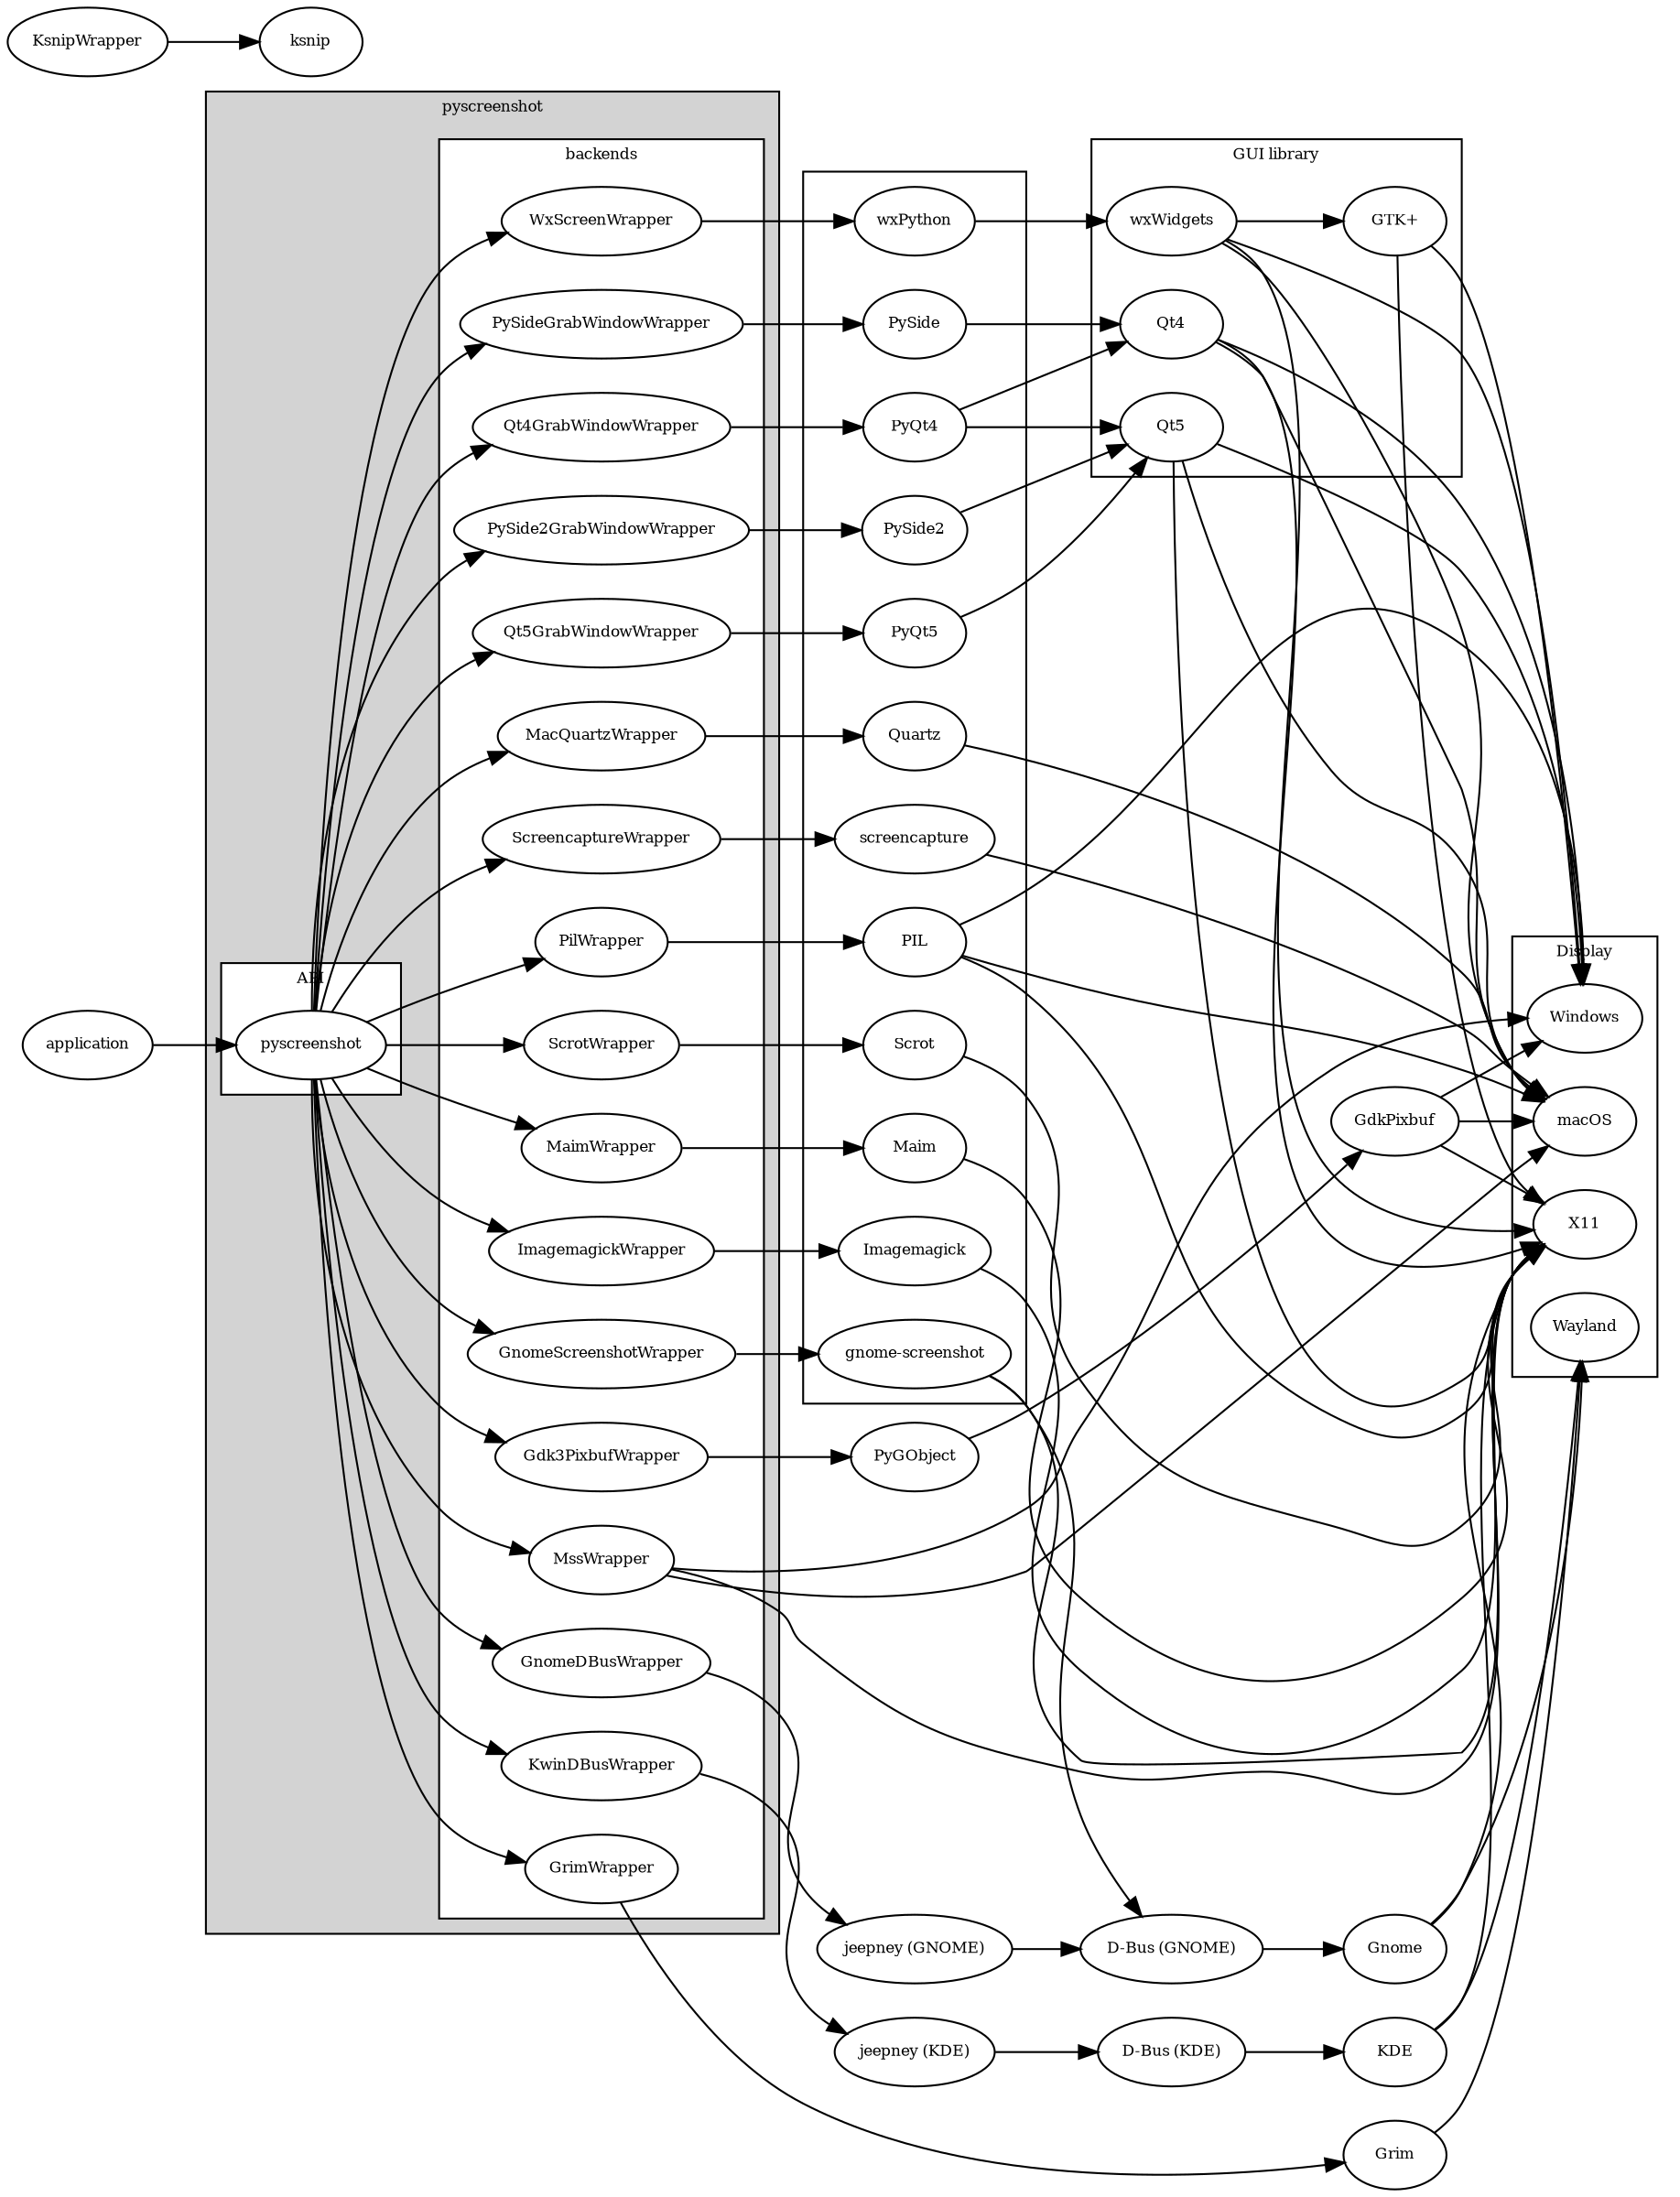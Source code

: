 digraph G {
    rankdir=LR;
    node [fontsize=8];
    fontsize=8;

    subgraph cluster_0 {
        label = "pyscreenshot";
        style=filled;
        fillcolor=lightgrey;
        subgraph cluster_1 {
            label = "API";
            style=filled;
            fillcolor=white;

            pyscreenshot;
        }
        subgraph cluster_2 {
            style=filled;
            fillcolor=white;
            label = "backends";

            pyscreenshot -> Qt4GrabWindowWrapper;
            pyscreenshot -> Qt5GrabWindowWrapper;
            pyscreenshot -> PySideGrabWindowWrapper;
            pyscreenshot -> PySide2GrabWindowWrapper;
            pyscreenshot -> PilWrapper;
            pyscreenshot -> ImagemagickWrapper;
            pyscreenshot -> WxScreenWrapper;
            pyscreenshot -> ScrotWrapper;
            pyscreenshot -> MaimWrapper;
            pyscreenshot -> MacQuartzWrapper
            pyscreenshot -> ScreencaptureWrapper
            pyscreenshot -> Gdk3PixbufWrapper
            pyscreenshot -> GnomeScreenshotWrapper
            pyscreenshot -> GnomeDBusWrapper
            pyscreenshot -> KwinDBusWrapper
            pyscreenshot -> MssWrapper
            pyscreenshot -> GrimWrapper;
        }
    }
    subgraph cluster_3 {
        PIL;
        wxPython;
        PyQt4;
        PyQt5;
        PySide;
        PySide2;
        screencapture;
        Quartz;
        Scrot;
        Maim;
        Imagemagick;
        "gnome-screenshot";
    }
    subgraph cluster_4 {
        label = "GUI library";
        Qt4;
        Qt5;
        wxWidgets;
        "GTK+";
    }
    subgraph cluster_5 {
        label = "Display";
        Windows;
        macOS;
        X11;
        Wayland;
    }
    Qt4GrabWindowWrapper -> PyQt4 -> Qt4;
    PyQt4 -> Qt5;
    Qt5GrabWindowWrapper -> PyQt5 -> Qt5;
    PySideGrabWindowWrapper -> PySide -> Qt4;
    PySide2GrabWindowWrapper -> PySide2 -> Qt5;
    
    Qt4 -> macOS;
    Qt4 -> Windows;
    Qt4 -> X11;
    Qt5 -> macOS;
    Qt5 -> Windows;
    Qt5 -> X11;

    PilWrapper -> PIL -> Windows;
    PIL -> macOS;
    PIL -> X11;
    ImagemagickWrapper -> Imagemagick -> X11;
    ScrotWrapper -> Scrot -> X11;
    KsnipWrapper -> ksnip;
    MaimWrapper -> Maim -> X11;

    Gnome -> Wayland;
    Gnome -> X11;
    KDE -> Wayland;
    KDE -> X11;

    "D-Bus (GNOME)" -> Gnome;
    "D-Bus (KDE)" -> KDE;

    "jeepney (GNOME)"-> "D-Bus (GNOME)";
    "jeepney (KDE)"-> "D-Bus (KDE)";

    GnomeScreenshotWrapper -> "gnome-screenshot";
    "gnome-screenshot" -> X11;
    "gnome-screenshot" -> "D-Bus (GNOME)";

    GnomeDBusWrapper -> "jeepney (GNOME)";
    KwinDBusWrapper -> "jeepney (KDE)";

    //"GTK+" -> macOS;
    "GTK+" -> Windows;
    "GTK+" -> X11;

    Gdk3PixbufWrapper -> PyGObject -> GdkPixbuf;
    GdkPixbuf -> macOS;
    GdkPixbuf -> Windows;
    GdkPixbuf -> X11;

    WxScreenWrapper -> wxPython -> wxWidgets;
    wxWidgets -> "GTK+";
    wxWidgets -> macOS;
    wxWidgets -> Windows;
    wxWidgets -> X11;

    MacQuartzWrapper -> Quartz -> macOS;
    ScreencaptureWrapper -> screencapture -> macOS;

    MssWrapper -> X11;
    MssWrapper -> macOS;
    MssWrapper -> Windows;

    GrimWrapper -> Grim -> Wayland

    application -> pyscreenshot;

}

